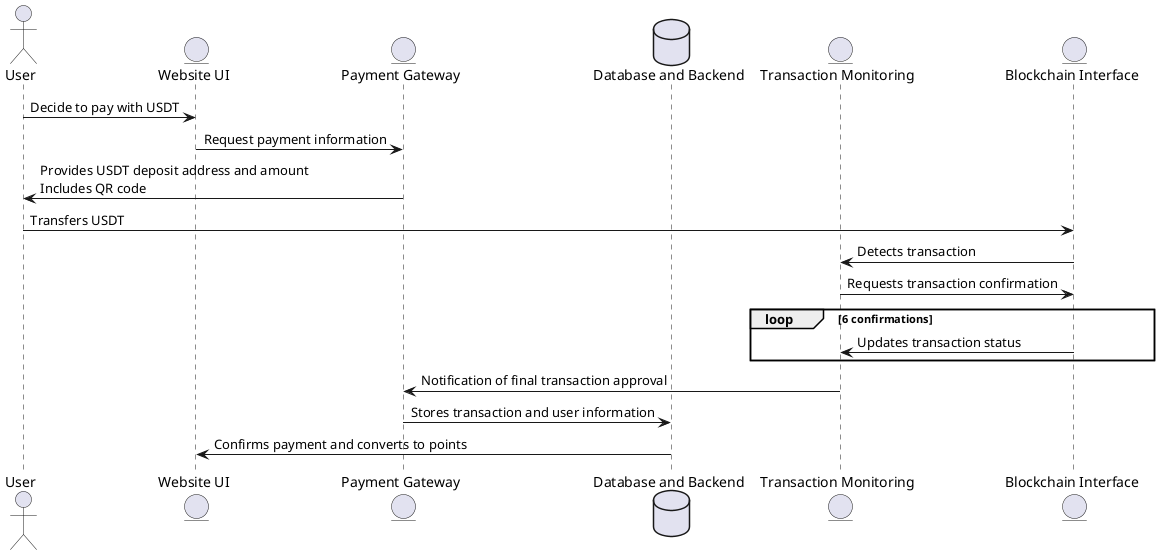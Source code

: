 @startuml
actor User
entity "Website UI" as UI
entity "Payment Gateway" as Gateway
database "Database and Backend" as Database
entity "Transaction Monitoring" as Monitor
entity "Blockchain Interface" as Blockchain

User -> UI: Decide to pay with USDT
UI -> Gateway: Request payment information
Gateway -> User: Provides USDT deposit address and amount\nIncludes QR code
User -> Blockchain: Transfers USDT
Blockchain -> Monitor: Detects transaction
Monitor -> Blockchain: Requests transaction confirmation
loop 6 confirmations
    Blockchain -> Monitor: Updates transaction status
end
Monitor -> Gateway: Notification of final transaction approval
Gateway -> Database: Stores transaction and user information
Database -> UI: Confirms payment and converts to points
@enduml
